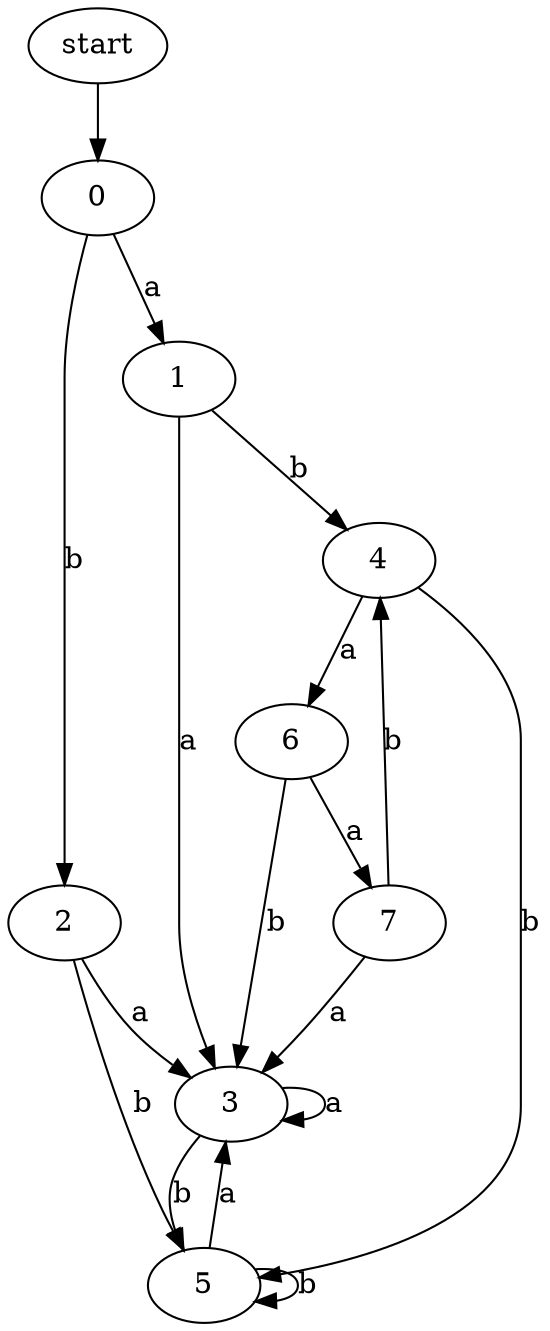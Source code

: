 digraph N1 {
  alphabet="a, b";
  accept="0, 1, 2, 3, 6";

  start -> 0;
  0 -> 1 [label="a"];
  0 -> 2 [label="b"];
  1 -> 3 [label="a"];
  1 -> 4 [label="b"];
  2 -> 3 [label="a"];
  2 -> 5 [label="b"];
  3 -> 3 [label="a"];
  3 -> 5 [label="b"];
  4 -> 6 [label="a"];
  4 -> 5 [label="b"];
  5 -> 3 [label="a"];
  5 -> 5 [label="b"];
  6 -> 7 [label="a"];
  6 -> 3 [label="b"];
  7 -> 3 [label="a"];
  7 -> 4 [label="b"];
}
